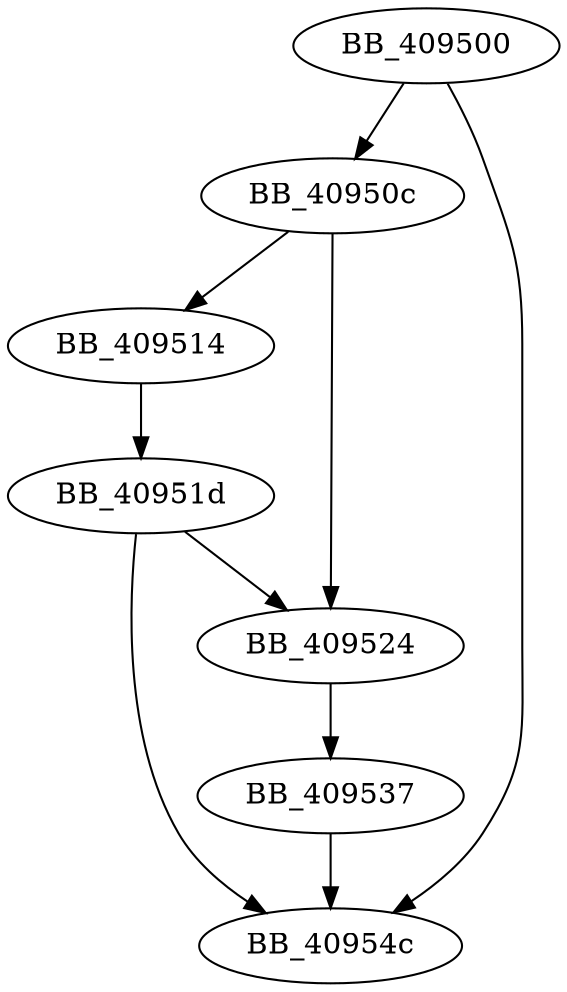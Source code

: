 DiGraph sub_409500{
BB_409500->BB_40950c
BB_409500->BB_40954c
BB_40950c->BB_409514
BB_40950c->BB_409524
BB_409514->BB_40951d
BB_40951d->BB_409524
BB_40951d->BB_40954c
BB_409524->BB_409537
BB_409537->BB_40954c
}
